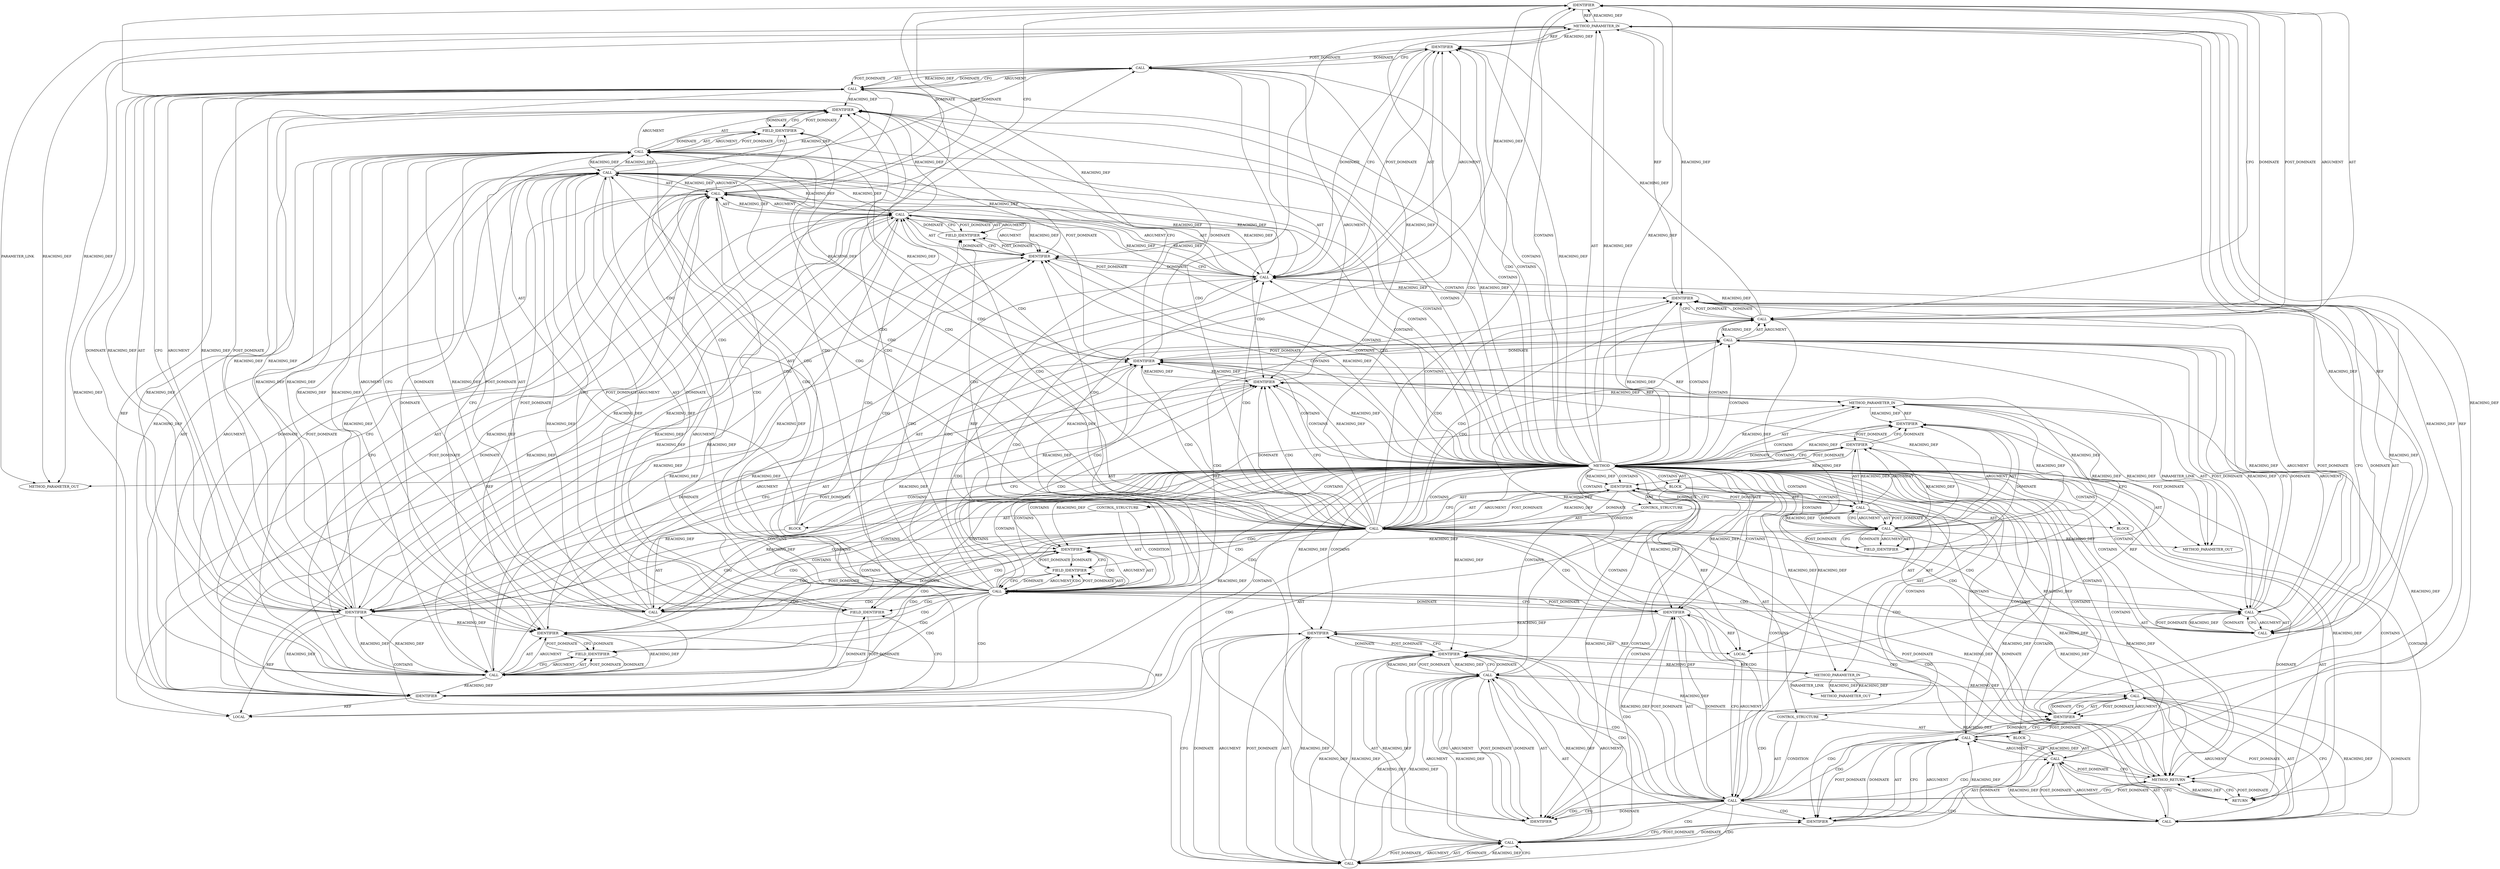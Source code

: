 digraph {
  3040 [label=IDENTIFIER ORDER=1 ARGUMENT_INDEX=1 CODE="sg" COLUMN_NUMBER=4 LINE_NUMBER=948 TYPE_FULL_NAME="scatterlist**" NAME="sg"]
  3052 [label=CONTROL_STRUCTURE CONTROL_STRUCTURE_TYPE="IF" ORDER=6 PARSER_TYPE_NAME="CASTIfStatement" ARGUMENT_INDEX=-1 CODE="if (need_padding(data_len))" COLUMN_NUMBER=2 LINE_NUMBER=953]
  3063 [label=CALL ORDER=1 ARGUMENT_INDEX=1 CODE="*sg" COLUMN_NUMBER=3 METHOD_FULL_NAME="<operator>.indirection" LINE_NUMBER=955 TYPE_FULL_NAME="<empty>" DISPATCH_TYPE="STATIC_DISPATCH" SIGNATURE="" NAME="<operator>.indirection"]
  3066 [label=CALL ORDER=1 ARGUMENT_INDEX=1 CODE="*sg" COLUMN_NUMBER=17 METHOD_FULL_NAME="<operator>.indirection" LINE_NUMBER=955 TYPE_FULL_NAME="<empty>" DISPATCH_TYPE="STATIC_DISPATCH" SIGNATURE="" NAME="<operator>.indirection"]
  3059 [label=IDENTIFIER ORDER=2 ARGUMENT_INDEX=2 CODE="pad" COLUMN_NUMBER=19 LINE_NUMBER=954 TYPE_FULL_NAME="u8*" NAME="pad"]
  3031 [label=FIELD_IDENTIFIER ORDER=2 ARGUMENT_INDEX=2 CODE="bv_page" COLUMN_NUMBER=20 LINE_NUMBER=947 CANONICAL_NAME="bv_page"]
  3010 [label=IDENTIFIER ORDER=1 ARGUMENT_INDEX=1 CODE="data_len" COLUMN_NUMBER=6 LINE_NUMBER=939 TYPE_FULL_NAME="int" NAME="data_len"]
  3049 [label=CALL ORDER=2 ARGUMENT_INDEX=-1 CODE="cursor->total_resid" COLUMN_NUMBER=11 METHOD_FULL_NAME="<operator>.indirectFieldAccess" LINE_NUMBER=951 TYPE_FULL_NAME="<empty>" DISPATCH_TYPE="STATIC_DISPATCH" SIGNATURE="" NAME="<operator>.indirectFieldAccess"]
  3047 [label=IDENTIFIER ORDER=1 ARGUMENT_INDEX=1 CODE="bv" COLUMN_NUMBER=33 LINE_NUMBER=950 TYPE_FULL_NAME="bio_vec" NAME="bv"]
  3017 [label=IDENTIFIER ORDER=1 ARGUMENT_INDEX=1 CODE="data_len" COLUMN_NUMBER=7 LINE_NUMBER=942 TYPE_FULL_NAME="int" NAME="data_len"]
  3036 [label=IDENTIFIER ORDER=1 ARGUMENT_INDEX=1 CODE="bv" COLUMN_NUMBER=43 LINE_NUMBER=947 TYPE_FULL_NAME="bio_vec" NAME="bv"]
  3057 [label=CALL ORDER=1 ARGUMENT_INDEX=1 CODE="*sg" COLUMN_NUMBER=14 METHOD_FULL_NAME="<operator>.indirection" LINE_NUMBER=954 TYPE_FULL_NAME="<empty>" DISPATCH_TYPE="STATIC_DISPATCH" SIGNATURE="" NAME="<operator>.indirection"]
  13098 [label=METHOD_PARAMETER_OUT ORDER=1 CODE="struct scatterlist **sg" IS_VARIADIC=false COLUMN_NUMBER=29 LINE_NUMBER=936 TYPE_FULL_NAME="scatterlist**" EVALUATION_STRATEGY="BY_VALUE" INDEX=1 NAME="sg"]
  3004 [label=METHOD_PARAMETER_IN ORDER=1 CODE="struct scatterlist **sg" IS_VARIADIC=false COLUMN_NUMBER=29 LINE_NUMBER=936 TYPE_FULL_NAME="scatterlist**" EVALUATION_STRATEGY="BY_VALUE" INDEX=1 NAME="sg"]
  3035 [label=CALL ORDER=4 ARGUMENT_INDEX=4 CODE="bv.bv_offset" COLUMN_NUMBER=43 METHOD_FULL_NAME="<operator>.fieldAccess" LINE_NUMBER=947 TYPE_FULL_NAME="<empty>" DISPATCH_TYPE="STATIC_DISPATCH" SIGNATURE="" NAME="<operator>.fieldAccess"]
  3041 [label=CALL ORDER=2 ARGUMENT_INDEX=2 CODE="sg_next(*sg)" COLUMN_NUMBER=9 METHOD_FULL_NAME="sg_next" LINE_NUMBER=948 TYPE_FULL_NAME="<empty>" DISPATCH_TYPE="STATIC_DISPATCH" SIGNATURE="" NAME="sg_next"]
  3033 [label=IDENTIFIER ORDER=1 ARGUMENT_INDEX=1 CODE="bv" COLUMN_NUMBER=32 LINE_NUMBER=947 TYPE_FULL_NAME="bio_vec" NAME="bv"]
  3064 [label=IDENTIFIER ORDER=1 ARGUMENT_INDEX=1 CODE="sg" COLUMN_NUMBER=4 LINE_NUMBER=955 TYPE_FULL_NAME="scatterlist**" NAME="sg"]
  3056 [label=CALL ORDER=1 ARGUMENT_INDEX=-1 CODE="sg_set_buf(*sg, pad, padding_len(data_len))" COLUMN_NUMBER=3 METHOD_FULL_NAME="sg_set_buf" LINE_NUMBER=954 TYPE_FULL_NAME="<empty>" DISPATCH_TYPE="STATIC_DISPATCH" SIGNATURE="" NAME="sg_set_buf"]
  3007 [label=BLOCK ORDER=4 ARGUMENT_INDEX=-1 CODE="{
	int data_len = cursor->total_resid;
	struct bio_vec bv;

	if (!data_len)
		return;

	do {
		get_bvec_at(cursor, &bv);
		sg_set_page(*sg, bv.bv_page, bv.bv_len, bv.bv_offset);
		*sg = sg_next(*sg);

		ceph_msg_data_advance(cursor, bv.bv_len);
	} while (cursor->total_resid);

	if (need_padding(data_len)) {
		sg_set_buf(*sg, pad, padding_len(data_len));
		*sg = sg_next(*sg);
	}
}" COLUMN_NUMBER=1 LINE_NUMBER=938 TYPE_FULL_NAME="void"]
  3030 [label=IDENTIFIER ORDER=1 ARGUMENT_INDEX=1 CODE="bv" COLUMN_NUMBER=20 LINE_NUMBER=947 TYPE_FULL_NAME="bio_vec" NAME="bv"]
  3061 [label=IDENTIFIER ORDER=1 ARGUMENT_INDEX=1 CODE="data_len" COLUMN_NUMBER=36 LINE_NUMBER=954 TYPE_FULL_NAME="int" NAME="data_len"]
  3067 [label=IDENTIFIER ORDER=1 ARGUMENT_INDEX=1 CODE="sg" COLUMN_NUMBER=18 LINE_NUMBER=955 TYPE_FULL_NAME="scatterlist**" NAME="sg"]
  3012 [label=IDENTIFIER ORDER=1 ARGUMENT_INDEX=1 CODE="cursor" COLUMN_NUMBER=17 LINE_NUMBER=939 TYPE_FULL_NAME="ceph_msg_data_cursor*" NAME="cursor"]
  3021 [label=BLOCK ORDER=1 ARGUMENT_INDEX=-1 CODE="{
		get_bvec_at(cursor, &bv);
		sg_set_page(*sg, bv.bv_page, bv.bv_len, bv.bv_offset);
		*sg = sg_next(*sg);

		ceph_msg_data_advance(cursor, bv.bv_len);
	}" COLUMN_NUMBER=5 LINE_NUMBER=945 TYPE_FULL_NAME="void"]
  3016 [label=CALL ORDER=1 ARGUMENT_INDEX=-1 CODE="!data_len" COLUMN_NUMBER=6 METHOD_FULL_NAME="<operator>.logicalNot" LINE_NUMBER=942 TYPE_FULL_NAME="<empty>" DISPATCH_TYPE="STATIC_DISPATCH" SIGNATURE="" NAME="<operator>.logicalNot"]
  13099 [label=METHOD_PARAMETER_OUT ORDER=2 CODE="struct ceph_msg_data_cursor *cursor" IS_VARIADIC=false COLUMN_NUMBER=8 LINE_NUMBER=937 TYPE_FULL_NAME="ceph_msg_data_cursor*" EVALUATION_STRATEGY="BY_VALUE" INDEX=2 NAME="cursor"]
  3009 [label=CALL ORDER=2 ARGUMENT_INDEX=-1 CODE="data_len = cursor->total_resid" COLUMN_NUMBER=6 METHOD_FULL_NAME="<operator>.assignment" LINE_NUMBER=939 TYPE_FULL_NAME="<empty>" DISPATCH_TYPE="STATIC_DISPATCH" SIGNATURE="" NAME="<operator>.assignment"]
  3048 [label=FIELD_IDENTIFIER ORDER=2 ARGUMENT_INDEX=2 CODE="bv_len" COLUMN_NUMBER=33 LINE_NUMBER=950 CANONICAL_NAME="bv_len"]
  3042 [label=CALL ORDER=1 ARGUMENT_INDEX=1 CODE="*sg" COLUMN_NUMBER=17 METHOD_FULL_NAME="<operator>.indirection" LINE_NUMBER=948 TYPE_FULL_NAME="<empty>" DISPATCH_TYPE="STATIC_DISPATCH" SIGNATURE="" NAME="<operator>.indirection"]
  3018 [label=BLOCK ORDER=2 ARGUMENT_INDEX=-1 CODE="<empty>" COLUMN_NUMBER=3 LINE_NUMBER=943 TYPE_FULL_NAME="void"]
  3062 [label=CALL ORDER=2 ARGUMENT_INDEX=-1 CODE="*sg = sg_next(*sg)" COLUMN_NUMBER=3 METHOD_FULL_NAME="<operator>.assignment" LINE_NUMBER=955 TYPE_FULL_NAME="<empty>" DISPATCH_TYPE="STATIC_DISPATCH" SIGNATURE="" NAME="<operator>.assignment"]
  3058 [label=IDENTIFIER ORDER=1 ARGUMENT_INDEX=1 CODE="sg" COLUMN_NUMBER=15 LINE_NUMBER=954 TYPE_FULL_NAME="scatterlist**" NAME="sg"]
  3044 [label=CALL ORDER=4 ARGUMENT_INDEX=-1 CODE="ceph_msg_data_advance(cursor, bv.bv_len)" COLUMN_NUMBER=3 METHOD_FULL_NAME="ceph_msg_data_advance" LINE_NUMBER=950 TYPE_FULL_NAME="<empty>" DISPATCH_TYPE="STATIC_DISPATCH" SIGNATURE="" NAME="ceph_msg_data_advance"]
  3054 [label=IDENTIFIER ORDER=1 ARGUMENT_INDEX=1 CODE="data_len" COLUMN_NUMBER=19 LINE_NUMBER=953 TYPE_FULL_NAME="int" NAME="data_len"]
  3037 [label=FIELD_IDENTIFIER ORDER=2 ARGUMENT_INDEX=2 CODE="bv_offset" COLUMN_NUMBER=43 LINE_NUMBER=947 CANONICAL_NAME="bv_offset"]
  3065 [label=CALL ORDER=2 ARGUMENT_INDEX=2 CODE="sg_next(*sg)" COLUMN_NUMBER=9 METHOD_FULL_NAME="sg_next" LINE_NUMBER=955 TYPE_FULL_NAME="<empty>" DISPATCH_TYPE="STATIC_DISPATCH" SIGNATURE="" NAME="sg_next"]
  3011 [label=CALL ORDER=2 ARGUMENT_INDEX=2 CODE="cursor->total_resid" COLUMN_NUMBER=17 METHOD_FULL_NAME="<operator>.indirectFieldAccess" LINE_NUMBER=939 TYPE_FULL_NAME="<empty>" DISPATCH_TYPE="STATIC_DISPATCH" SIGNATURE="" NAME="<operator>.indirectFieldAccess"]
  3015 [label=CONTROL_STRUCTURE CONTROL_STRUCTURE_TYPE="IF" ORDER=4 PARSER_TYPE_NAME="CASTIfStatement" ARGUMENT_INDEX=-1 CODE="if (!data_len)" COLUMN_NUMBER=2 LINE_NUMBER=942]
  3006 [label=METHOD_PARAMETER_IN ORDER=3 CODE="u8 *pad" IS_VARIADIC=false COLUMN_NUMBER=45 LINE_NUMBER=937 TYPE_FULL_NAME="u8*" EVALUATION_STRATEGY="BY_VALUE" INDEX=3 NAME="pad"]
  3043 [label=IDENTIFIER ORDER=1 ARGUMENT_INDEX=1 CODE="sg" COLUMN_NUMBER=18 LINE_NUMBER=948 TYPE_FULL_NAME="scatterlist**" NAME="sg"]
  3005 [label=METHOD_PARAMETER_IN ORDER=2 CODE="struct ceph_msg_data_cursor *cursor" IS_VARIADIC=false COLUMN_NUMBER=8 LINE_NUMBER=937 TYPE_FULL_NAME="ceph_msg_data_cursor*" EVALUATION_STRATEGY="BY_VALUE" INDEX=2 NAME="cursor"]
  13100 [label=METHOD_PARAMETER_OUT ORDER=3 CODE="u8 *pad" IS_VARIADIC=false COLUMN_NUMBER=45 LINE_NUMBER=937 TYPE_FULL_NAME="u8*" EVALUATION_STRATEGY="BY_VALUE" INDEX=3 NAME="pad"]
  3046 [label=CALL ORDER=2 ARGUMENT_INDEX=2 CODE="bv.bv_len" COLUMN_NUMBER=33 METHOD_FULL_NAME="<operator>.fieldAccess" LINE_NUMBER=950 TYPE_FULL_NAME="<empty>" DISPATCH_TYPE="STATIC_DISPATCH" SIGNATURE="" NAME="<operator>.fieldAccess"]
  3020 [label=CONTROL_STRUCTURE CONTROL_STRUCTURE_TYPE="DO" ORDER=5 PARSER_TYPE_NAME="CASTDoStatement" ARGUMENT_INDEX=-1 CODE="do {
		get_bvec_at(cursor, &bv);
		sg_set_page(*sg, bv.bv_page, bv.bv_len, bv.bv_offset);
		*sg = sg_next(*sg);

		ceph_msg_data_advance(cursor, bv.bv_len);
	} while (cursor->total_resid);" COLUMN_NUMBER=2 LINE_NUMBER=945]
  3045 [label=IDENTIFIER ORDER=1 ARGUMENT_INDEX=1 CODE="cursor" COLUMN_NUMBER=25 LINE_NUMBER=950 TYPE_FULL_NAME="ceph_msg_data_cursor*" NAME="cursor"]
  3068 [label=METHOD_RETURN ORDER=5 CODE="RET" COLUMN_NUMBER=1 LINE_NUMBER=936 TYPE_FULL_NAME="void" EVALUATION_STRATEGY="BY_VALUE"]
  3025 [label=IDENTIFIER ORDER=1 ARGUMENT_INDEX=1 CODE="bv" COLUMN_NUMBER=24 LINE_NUMBER=946 TYPE_FULL_NAME="bio_vec" NAME="bv"]
  3053 [label=CALL ORDER=1 ARGUMENT_INDEX=-1 CODE="need_padding(data_len)" COLUMN_NUMBER=6 METHOD_FULL_NAME="need_padding" LINE_NUMBER=953 TYPE_FULL_NAME="<empty>" DISPATCH_TYPE="STATIC_DISPATCH" SIGNATURE="" NAME="need_padding"]
  3032 [label=CALL ORDER=3 ARGUMENT_INDEX=3 CODE="bv.bv_len" COLUMN_NUMBER=32 METHOD_FULL_NAME="<operator>.fieldAccess" LINE_NUMBER=947 TYPE_FULL_NAME="<empty>" DISPATCH_TYPE="STATIC_DISPATCH" SIGNATURE="" NAME="<operator>.fieldAccess"]
  3027 [label=CALL ORDER=1 ARGUMENT_INDEX=1 CODE="*sg" COLUMN_NUMBER=15 METHOD_FULL_NAME="<operator>.indirection" LINE_NUMBER=947 TYPE_FULL_NAME="<empty>" DISPATCH_TYPE="STATIC_DISPATCH" SIGNATURE="" NAME="<operator>.indirection"]
  3003 [label=METHOD COLUMN_NUMBER=1 LINE_NUMBER=936 COLUMN_NUMBER_END=1 IS_EXTERNAL=false SIGNATURE="void init_sgs_cursor (scatterlist**,ceph_msg_data_cursor*,u8*)" NAME="init_sgs_cursor" AST_PARENT_TYPE="TYPE_DECL" AST_PARENT_FULL_NAME="messenger_v2.c:<global>" ORDER=52 CODE="static void init_sgs_cursor(struct scatterlist **sg,
			    struct ceph_msg_data_cursor *cursor, u8 *pad)
{
	int data_len = cursor->total_resid;
	struct bio_vec bv;

	if (!data_len)
		return;

	do {
		get_bvec_at(cursor, &bv);
		sg_set_page(*sg, bv.bv_page, bv.bv_len, bv.bv_offset);
		*sg = sg_next(*sg);

		ceph_msg_data_advance(cursor, bv.bv_len);
	} while (cursor->total_resid);

	if (need_padding(data_len)) {
		sg_set_buf(*sg, pad, padding_len(data_len));
		*sg = sg_next(*sg);
	}
}" FULL_NAME="init_sgs_cursor" LINE_NUMBER_END=957 FILENAME="messenger_v2.c"]
  3060 [label=CALL ORDER=3 ARGUMENT_INDEX=3 CODE="padding_len(data_len)" COLUMN_NUMBER=24 METHOD_FULL_NAME="padding_len" LINE_NUMBER=954 TYPE_FULL_NAME="<empty>" DISPATCH_TYPE="STATIC_DISPATCH" SIGNATURE="" NAME="padding_len"]
  3038 [label=CALL ORDER=3 ARGUMENT_INDEX=-1 CODE="*sg = sg_next(*sg)" COLUMN_NUMBER=3 METHOD_FULL_NAME="<operator>.assignment" LINE_NUMBER=948 TYPE_FULL_NAME="<empty>" DISPATCH_TYPE="STATIC_DISPATCH" SIGNATURE="" NAME="<operator>.assignment"]
  3039 [label=CALL ORDER=1 ARGUMENT_INDEX=1 CODE="*sg" COLUMN_NUMBER=3 METHOD_FULL_NAME="<operator>.indirection" LINE_NUMBER=948 TYPE_FULL_NAME="<empty>" DISPATCH_TYPE="STATIC_DISPATCH" SIGNATURE="" NAME="<operator>.indirection"]
  3055 [label=BLOCK ORDER=2 ARGUMENT_INDEX=-1 CODE="{
		sg_set_buf(*sg, pad, padding_len(data_len));
		*sg = sg_next(*sg);
	}" COLUMN_NUMBER=30 LINE_NUMBER=953 TYPE_FULL_NAME="void"]
  3014 [label=LOCAL ORDER=3 CODE="struct bio_vec bv" COLUMN_NUMBER=17 LINE_NUMBER=940 TYPE_FULL_NAME="bio_vec" NAME="bv"]
  3019 [label=RETURN ORDER=1 ARGUMENT_INDEX=1 CODE="return;" COLUMN_NUMBER=3 LINE_NUMBER=943]
  3024 [label=CALL ORDER=2 ARGUMENT_INDEX=2 CODE="&bv" COLUMN_NUMBER=23 METHOD_FULL_NAME="<operator>.addressOf" LINE_NUMBER=946 TYPE_FULL_NAME="<empty>" DISPATCH_TYPE="STATIC_DISPATCH" SIGNATURE="" NAME="<operator>.addressOf"]
  3034 [label=FIELD_IDENTIFIER ORDER=2 ARGUMENT_INDEX=2 CODE="bv_len" COLUMN_NUMBER=32 LINE_NUMBER=947 CANONICAL_NAME="bv_len"]
  3029 [label=CALL ORDER=2 ARGUMENT_INDEX=2 CODE="bv.bv_page" COLUMN_NUMBER=20 METHOD_FULL_NAME="<operator>.fieldAccess" LINE_NUMBER=947 TYPE_FULL_NAME="<empty>" DISPATCH_TYPE="STATIC_DISPATCH" SIGNATURE="" NAME="<operator>.fieldAccess"]
  3051 [label=FIELD_IDENTIFIER ORDER=2 ARGUMENT_INDEX=2 CODE="total_resid" COLUMN_NUMBER=11 LINE_NUMBER=951 CANONICAL_NAME="total_resid"]
  3028 [label=IDENTIFIER ORDER=1 ARGUMENT_INDEX=1 CODE="sg" COLUMN_NUMBER=16 LINE_NUMBER=947 TYPE_FULL_NAME="scatterlist**" NAME="sg"]
  3050 [label=IDENTIFIER ORDER=1 ARGUMENT_INDEX=1 CODE="cursor" COLUMN_NUMBER=11 LINE_NUMBER=951 TYPE_FULL_NAME="ceph_msg_data_cursor*" NAME="cursor"]
  3022 [label=CALL ORDER=1 ARGUMENT_INDEX=-1 CODE="get_bvec_at(cursor, &bv)" COLUMN_NUMBER=3 METHOD_FULL_NAME="get_bvec_at" LINE_NUMBER=946 TYPE_FULL_NAME="<empty>" DISPATCH_TYPE="STATIC_DISPATCH" SIGNATURE="" NAME="get_bvec_at"]
  3026 [label=CALL ORDER=2 ARGUMENT_INDEX=-1 CODE="sg_set_page(*sg, bv.bv_page, bv.bv_len, bv.bv_offset)" COLUMN_NUMBER=3 METHOD_FULL_NAME="sg_set_page" LINE_NUMBER=947 TYPE_FULL_NAME="<empty>" DISPATCH_TYPE="STATIC_DISPATCH" SIGNATURE="" NAME="sg_set_page"]
  3008 [label=LOCAL ORDER=1 CODE="int data_len" COLUMN_NUMBER=6 LINE_NUMBER=939 TYPE_FULL_NAME="int" NAME="data_len"]
  3013 [label=FIELD_IDENTIFIER ORDER=2 ARGUMENT_INDEX=2 CODE="total_resid" COLUMN_NUMBER=17 LINE_NUMBER=939 CANONICAL_NAME="total_resid"]
  3023 [label=IDENTIFIER ORDER=1 ARGUMENT_INDEX=1 CODE="cursor" COLUMN_NUMBER=15 LINE_NUMBER=946 TYPE_FULL_NAME="ceph_msg_data_cursor*" NAME="cursor"]
  3049 -> 3031 [label=CDG ]
  3062 -> 3063 [label=ARGUMENT ]
  3042 -> 3043 [label=AST ]
  3010 -> 3003 [label=POST_DOMINATE ]
  3016 -> 3046 [label=CDG ]
  3025 -> 3036 [label=REACHING_DEF VARIABLE="bv"]
  3032 -> 3026 [label=REACHING_DEF VARIABLE="bv.bv_len"]
  3016 -> 3041 [label=CDG ]
  3057 -> 3056 [label=REACHING_DEF VARIABLE="*sg"]
  3011 -> 3023 [label=REACHING_DEF VARIABLE="cursor->total_resid"]
  3046 -> 3033 [label=REACHING_DEF VARIABLE="bv.bv_len"]
  3003 -> 3011 [label=CONTAINS ]
  3049 -> 3028 [label=CDG ]
  3026 -> 3035 [label=AST ]
  3049 -> 3022 [label=CDG ]
  3016 -> 3023 [label=CFG ]
  3010 -> 3009 [label=REACHING_DEF VARIABLE="data_len"]
  3060 -> 3056 [label=DOMINATE ]
  3038 -> 3045 [label=DOMINATE ]
  3021 -> 3044 [label=AST ]
  3054 -> 3053 [label=DOMINATE ]
  3046 -> 3044 [label=REACHING_DEF VARIABLE="bv.bv_len"]
  3046 -> 3048 [label=AST ]
  3039 -> 3040 [label=POST_DOMINATE ]
  3029 -> 3026 [label=REACHING_DEF VARIABLE="bv.bv_page"]
  3032 -> 3047 [label=REACHING_DEF VARIABLE="bv.bv_len"]
  3049 -> 3037 [label=CDG ]
  3015 -> 3018 [label=AST ]
  3016 -> 3017 [label=AST ]
  3055 -> 3062 [label=AST ]
  3011 -> 3045 [label=REACHING_DEF VARIABLE="cursor->total_resid"]
  3049 -> 3024 [label=CDG ]
  3010 -> 3017 [label=REACHING_DEF VARIABLE="data_len"]
  3003 -> 3050 [label=CONTAINS ]
  3026 -> 3040 [label=CFG ]
  3054 -> 3049 [label=POST_DOMINATE ]
  3027 -> 3030 [label=DOMINATE ]
  3003 -> 3013 [label=CONTAINS ]
  3020 -> 3021 [label=AST ]
  3029 -> 3033 [label=DOMINATE ]
  3024 -> 3025 [label=AST ]
  3003 -> 3030 [label=CONTAINS ]
  3016 -> 3034 [label=CDG ]
  3035 -> 3033 [label=REACHING_DEF VARIABLE="bv.bv_offset"]
  3032 -> 3033 [label=ARGUMENT ]
  3007 -> 3014 [label=AST ]
  3053 -> 3058 [label=DOMINATE ]
  3042 -> 3041 [label=REACHING_DEF VARIABLE="*sg"]
  3025 -> 3014 [label=REF ]
  3039 -> 3027 [label=REACHING_DEF VARIABLE="*sg"]
  3003 -> 3023 [label=REACHING_DEF VARIABLE=""]
  3043 -> 3004 [label=REF ]
  3012 -> 3005 [label=REF ]
  3004 -> 3028 [label=REACHING_DEF VARIABLE="sg"]
  3035 -> 3027 [label=REACHING_DEF VARIABLE="bv.bv_offset"]
  3045 -> 3050 [label=REACHING_DEF VARIABLE="cursor"]
  3064 -> 3063 [label=DOMINATE ]
  3026 -> 3040 [label=DOMINATE ]
  3062 -> 3065 [label=POST_DOMINATE ]
  3026 -> 3032 [label=ARGUMENT ]
  3003 -> 3051 [label=CONTAINS ]
  3027 -> 3028 [label=POST_DOMINATE ]
  3010 -> 3012 [label=CFG ]
  3003 -> 3020 [label=CONTAINS ]
  3053 -> 3058 [label=CDG ]
  3048 -> 3046 [label=CFG ]
  3028 -> 3022 [label=POST_DOMINATE ]
  3003 -> 3055 [label=CONTAINS ]
  3003 -> 3024 [label=CONTAINS ]
  3003 -> 3006 [label=AST ]
  3057 -> 3059 [label=CFG ]
  3035 -> 3029 [label=REACHING_DEF VARIABLE="bv.bv_offset"]
  3016 -> 3017 [label=ARGUMENT ]
  3027 -> 3042 [label=REACHING_DEF VARIABLE="*sg"]
  3038 -> 3041 [label=ARGUMENT ]
  3063 -> 3064 [label=ARGUMENT ]
  3049 -> 3050 [label=CDG ]
  3049 -> 3035 [label=CDG ]
  3061 -> 3059 [label=POST_DOMINATE ]
  3066 -> 3067 [label=AST ]
  3003 -> 3016 [label=CONTAINS ]
  3026 -> 3035 [label=POST_DOMINATE ]
  3046 -> 3030 [label=REACHING_DEF VARIABLE="bv.bv_len"]
  3016 -> 3049 [label=CDG ]
  3003 -> 3029 [label=CONTAINS ]
  3046 -> 3047 [label=ARGUMENT ]
  3032 -> 3029 [label=REACHING_DEF VARIABLE="bv.bv_len"]
  3052 -> 3053 [label=AST ]
  3024 -> 3022 [label=REACHING_DEF VARIABLE="&bv"]
  3059 -> 3006 [label=REF ]
  3007 -> 3009 [label=AST ]
  3003 -> 3064 [label=CONTAINS ]
  3023 -> 3005 [label=REF ]
  3044 -> 3045 [label=ARGUMENT ]
  3066 -> 3065 [label=CFG ]
  3003 -> 3040 [label=CONTAINS ]
  3005 -> 13099 [label=REACHING_DEF VARIABLE="cursor"]
  3005 -> 13099 [label=REACHING_DEF VARIABLE="cursor"]
  3016 -> 3023 [label=DOMINATE ]
  3042 -> 3041 [label=DOMINATE ]
  3003 -> 3042 [label=CONTAINS ]
  3037 -> 3035 [label=CFG ]
  3022 -> 3024 [label=AST ]
  3009 -> 3017 [label=DOMINATE ]
  3068 -> 3053 [label=POST_DOMINATE ]
  3028 -> 3027 [label=DOMINATE ]
  3031 -> 3029 [label=DOMINATE ]
  3006 -> 13100 [label=PARAMETER_LINK ]
  3058 -> 3057 [label=DOMINATE ]
  3035 -> 3037 [label=ARGUMENT ]
  3003 -> 3032 [label=CONTAINS ]
  3003 -> 3041 [label=CONTAINS ]
  3005 -> 3012 [label=REACHING_DEF VARIABLE="cursor"]
  3023 -> 3025 [label=CFG ]
  3029 -> 3047 [label=REACHING_DEF VARIABLE="bv.bv_page"]
  3011 -> 3050 [label=REACHING_DEF VARIABLE="cursor->total_resid"]
  3056 -> 3064 [label=DOMINATE ]
  3003 -> 3047 [label=REACHING_DEF VARIABLE=""]
  3024 -> 3047 [label=REACHING_DEF VARIABLE="&bv"]
  3027 -> 3030 [label=CFG ]
  3039 -> 3028 [label=REACHING_DEF VARIABLE="*sg"]
  3003 -> 3019 [label=REACHING_DEF VARIABLE=""]
  3003 -> 3053 [label=CONTAINS ]
  3057 -> 3060 [label=REACHING_DEF VARIABLE="*sg"]
  3011 -> 3012 [label=AST ]
  3026 -> 3027 [label=ARGUMENT ]
  3009 -> 3068 [label=REACHING_DEF VARIABLE="data_len = cursor->total_resid"]
  3003 -> 3059 [label=REACHING_DEF VARIABLE=""]
  3065 -> 3066 [label=POST_DOMINATE ]
  3025 -> 3046 [label=REACHING_DEF VARIABLE="bv"]
  3057 -> 3067 [label=REACHING_DEF VARIABLE="*sg"]
  3065 -> 3062 [label=CFG ]
  3027 -> 3032 [label=REACHING_DEF VARIABLE="*sg"]
  3047 -> 3045 [label=POST_DOMINATE ]
  3018 -> 3019 [label=AST ]
  3023 -> 3022 [label=REACHING_DEF VARIABLE="cursor"]
  3022 -> 3024 [label=ARGUMENT ]
  3065 -> 3066 [label=ARGUMENT ]
  3059 -> 3056 [label=REACHING_DEF VARIABLE="pad"]
  3029 -> 3030 [label=ARGUMENT ]
  3029 -> 3033 [label=REACHING_DEF VARIABLE="bv.bv_page"]
  3041 -> 3042 [label=ARGUMENT ]
  3003 -> 3017 [label=CONTAINS ]
  3003 -> 3035 [label=CONTAINS ]
  3003 -> 13098 [label=AST ]
  3049 -> 3054 [label=DOMINATE ]
  3057 -> 3059 [label=DOMINATE ]
  3003 -> 3054 [label=REACHING_DEF VARIABLE=""]
  3027 -> 3028 [label=AST ]
  3006 -> 13100 [label=REACHING_DEF VARIABLE="pad"]
  3006 -> 13100 [label=REACHING_DEF VARIABLE="pad"]
  3003 -> 3066 [label=CONTAINS ]
  3049 -> 3041 [label=CDG ]
  3036 -> 3037 [label=CFG ]
  3046 -> 3044 [label=CFG ]
  3042 -> 3041 [label=CFG ]
  3015 -> 3016 [label=CONDITION ]
  3032 -> 3036 [label=CFG ]
  3009 -> 3010 [label=ARGUMENT ]
  3063 -> 3064 [label=POST_DOMINATE ]
  3025 -> 3024 [label=CFG ]
  3004 -> 3068 [label=REACHING_DEF VARIABLE="sg"]
  3003 -> 3061 [label=CONTAINS ]
  3003 -> 3009 [label=CONTAINS ]
  3016 -> 3029 [label=CDG ]
  3049 -> 3023 [label=CDG ]
  3066 -> 3067 [label=POST_DOMINATE ]
  3053 -> 3068 [label=CFG ]
  3003 -> 13099 [label=AST ]
  3017 -> 3008 [label=REF ]
  3048 -> 3047 [label=POST_DOMINATE ]
  3034 -> 3032 [label=DOMINATE ]
  3010 -> 3012 [label=DOMINATE ]
  3033 -> 3034 [label=CFG ]
  3011 -> 3013 [label=ARGUMENT ]
  3035 -> 3036 [label=ARGUMENT ]
  3003 -> 3037 [label=CONTAINS ]
  3003 -> 3058 [label=CONTAINS ]
  3003 -> 3030 [label=REACHING_DEF VARIABLE=""]
  3045 -> 3044 [label=REACHING_DEF VARIABLE="cursor"]
  3003 -> 3005 [label=AST ]
  3062 -> 3065 [label=ARGUMENT ]
  3024 -> 3025 [label=ARGUMENT ]
  3021 -> 3026 [label=AST ]
  3035 -> 3047 [label=REACHING_DEF VARIABLE="bv.bv_offset"]
  3036 -> 3032 [label=POST_DOMINATE ]
  3063 -> 3064 [label=AST ]
  3050 -> 3005 [label=REF ]
  3016 -> 3032 [label=CDG ]
  3061 -> 3060 [label=REACHING_DEF VARIABLE="data_len"]
  3003 -> 3034 [label=CONTAINS ]
  3056 -> 3059 [label=ARGUMENT ]
  3003 -> 3057 [label=CONTAINS ]
  3017 -> 3016 [label=REACHING_DEF VARIABLE="data_len"]
  3035 -> 3037 [label=AST ]
  3030 -> 3027 [label=POST_DOMINATE ]
  3022 -> 3023 [label=AST ]
  3022 -> 3028 [label=DOMINATE ]
  3065 -> 3066 [label=AST ]
  3003 -> 3068 [label=AST ]
  3046 -> 3048 [label=ARGUMENT ]
  3029 -> 3036 [label=REACHING_DEF VARIABLE="bv.bv_page"]
  3046 -> 3047 [label=AST ]
  3040 -> 3039 [label=CFG ]
  3046 -> 3044 [label=DOMINATE ]
  3046 -> 3025 [label=REACHING_DEF VARIABLE="bv.bv_len"]
  3040 -> 3039 [label=DOMINATE ]
  3056 -> 3060 [label=POST_DOMINATE ]
  3017 -> 3009 [label=POST_DOMINATE ]
  3027 -> 3040 [label=REACHING_DEF VARIABLE="*sg"]
  3027 -> 3029 [label=REACHING_DEF VARIABLE="*sg"]
  3003 -> 3018 [label=CONTAINS ]
  3067 -> 3063 [label=POST_DOMINATE ]
  3003 -> 3027 [label=CONTAINS ]
  3044 -> 3050 [label=DOMINATE ]
  3045 -> 3023 [label=REACHING_DEF VARIABLE="cursor"]
  3041 -> 3038 [label=REACHING_DEF VARIABLE="sg_next(*sg)"]
  3034 -> 3033 [label=POST_DOMINATE ]
  3039 -> 3040 [label=ARGUMENT ]
  3003 -> 3004 [label=REACHING_DEF VARIABLE=""]
  3053 -> 3054 [label=ARGUMENT ]
  3003 -> 3012 [label=REACHING_DEF VARIABLE=""]
  3065 -> 3062 [label=DOMINATE ]
  3017 -> 3016 [label=DOMINATE ]
  3053 -> 3063 [label=CDG ]
  3056 -> 3057 [label=AST ]
  3003 -> 3040 [label=REACHING_DEF VARIABLE=""]
  3010 -> 3008 [label=REF ]
  3066 -> 3065 [label=REACHING_DEF VARIABLE="*sg"]
  3004 -> 3067 [label=REACHING_DEF VARIABLE="sg"]
  3038 -> 3039 [label=AST ]
  3003 -> 3052 [label=CONTAINS ]
  3016 -> 3053 [label=CDG ]
  3003 -> 3064 [label=REACHING_DEF VARIABLE=""]
  3065 -> 3062 [label=REACHING_DEF VARIABLE="sg_next(*sg)"]
  3067 -> 3066 [label=DOMINATE ]
  3003 -> 3043 [label=CONTAINS ]
  3009 -> 3017 [label=CFG ]
  3011 -> 3013 [label=AST ]
  3003 -> 3047 [label=CONTAINS ]
  3021 -> 3038 [label=AST ]
  3009 -> 3011 [label=AST ]
  3035 -> 3026 [label=DOMINATE ]
  3025 -> 3047 [label=REACHING_DEF VARIABLE="bv"]
  3049 -> 3034 [label=CDG ]
  3003 -> 3033 [label=CONTAINS ]
  3009 -> 3011 [label=POST_DOMINATE ]
  3061 -> 3060 [label=CFG ]
  3065 -> 3063 [label=REACHING_DEF VARIABLE="sg_next(*sg)"]
  3046 -> 3036 [label=REACHING_DEF VARIABLE="bv.bv_len"]
  3032 -> 3036 [label=DOMINATE ]
  3059 -> 3057 [label=POST_DOMINATE ]
  3003 -> 3067 [label=CONTAINS ]
  3003 -> 3010 [label=DOMINATE ]
  3043 -> 3039 [label=POST_DOMINATE ]
  3016 -> 3022 [label=CDG ]
  3035 -> 3036 [label=REACHING_DEF VARIABLE="bv.bv_offset"]
  3057 -> 3058 [label=ARGUMENT ]
  3044 -> 3046 [label=POST_DOMINATE ]
  3045 -> 3047 [label=CFG ]
  3016 -> 3048 [label=CDG ]
  3062 -> 3065 [label=AST ]
  3016 -> 3019 [label=CDG ]
  3034 -> 3032 [label=CFG ]
  3003 -> 3025 [label=REACHING_DEF VARIABLE=""]
  3035 -> 3032 [label=REACHING_DEF VARIABLE="bv.bv_offset"]
  3003 -> 3039 [label=CONTAINS ]
  3003 -> 3050 [label=REACHING_DEF VARIABLE=""]
  3016 -> 3033 [label=CDG ]
  3011 -> 3009 [label=REACHING_DEF VARIABLE="cursor->total_resid"]
  3016 -> 3037 [label=CDG ]
  3068 -> 3062 [label=POST_DOMINATE ]
  3039 -> 3057 [label=REACHING_DEF VARIABLE="*sg"]
  3016 -> 3031 [label=CDG ]
  3061 -> 3008 [label=REF ]
  3003 -> 3028 [label=CONTAINS ]
  3049 -> 3042 [label=CDG ]
  3025 -> 3033 [label=REACHING_DEF VARIABLE="bv"]
  3050 -> 3051 [label=CFG ]
  3004 -> 3058 [label=REACHING_DEF VARIABLE="sg"]
  3016 -> 3050 [label=CDG ]
  3035 -> 3037 [label=POST_DOMINATE ]
  3003 -> 3063 [label=CONTAINS ]
  3016 -> 3027 [label=CDG ]
  3053 -> 3062 [label=CDG ]
  3057 -> 3058 [label=POST_DOMINATE ]
  3049 -> 3050 [label=ARGUMENT ]
  3037 -> 3036 [label=POST_DOMINATE ]
  3003 -> 3043 [label=REACHING_DEF VARIABLE=""]
  3032 -> 3035 [label=REACHING_DEF VARIABLE="bv.bv_len"]
  3047 -> 3048 [label=DOMINATE ]
  3003 -> 3026 [label=CONTAINS ]
  3052 -> 3055 [label=AST ]
  3038 -> 3045 [label=CFG ]
  3032 -> 3034 [label=POST_DOMINATE ]
  3048 -> 3046 [label=DOMINATE ]
  3011 -> 3012 [label=ARGUMENT ]
  3016 -> 3017 [label=POST_DOMINATE ]
  3024 -> 3025 [label=REACHING_DEF VARIABLE="&bv"]
  3049 -> 3045 [label=CDG ]
  3041 -> 3038 [label=CFG ]
  3029 -> 3030 [label=REACHING_DEF VARIABLE="bv.bv_page"]
  3029 -> 3031 [label=POST_DOMINATE ]
  3038 -> 3041 [label=AST ]
  3005 -> 3023 [label=REACHING_DEF VARIABLE="cursor"]
  3016 -> 3047 [label=CDG ]
  3025 -> 3032 [label=REACHING_DEF VARIABLE="bv"]
  3016 -> 3040 [label=CDG ]
  3050 -> 3051 [label=DOMINATE ]
  3022 -> 3023 [label=ARGUMENT ]
  3003 -> 3033 [label=REACHING_DEF VARIABLE=""]
  3047 -> 3014 [label=REF ]
  3003 -> 3067 [label=REACHING_DEF VARIABLE=""]
  3016 -> 3026 [label=CDG ]
  3027 -> 3035 [label=REACHING_DEF VARIABLE="*sg"]
  3009 -> 3010 [label=AST ]
  3016 -> 3019 [label=DOMINATE ]
  3044 -> 3050 [label=CFG ]
  3035 -> 3036 [label=AST ]
  3041 -> 3042 [label=AST ]
  3027 -> 3028 [label=ARGUMENT ]
  3056 -> 3060 [label=ARGUMENT ]
  3025 -> 3023 [label=POST_DOMINATE ]
  3030 -> 3031 [label=DOMINATE ]
  3029 -> 3032 [label=REACHING_DEF VARIABLE="bv.bv_page"]
  3016 -> 3036 [label=CDG ]
  3049 -> 3038 [label=CDG ]
  3005 -> 3068 [label=REACHING_DEF VARIABLE="cursor"]
  3038 -> 3041 [label=POST_DOMINATE ]
  3012 -> 3013 [label=DOMINATE ]
  3016 -> 3042 [label=CDG ]
  3016 -> 3028 [label=CDG ]
  3003 -> 3058 [label=REACHING_DEF VARIABLE=""]
  3064 -> 3004 [label=REF ]
  3029 -> 3031 [label=AST ]
  3056 -> 3057 [label=ARGUMENT ]
  3016 -> 3023 [label=CDG ]
  3049 -> 3051 [label=ARGUMENT ]
  3006 -> 3068 [label=REACHING_DEF VARIABLE="pad"]
  3052 -> 3053 [label=CONDITION ]
  3003 -> 3021 [label=CONTAINS ]
  3003 -> 3049 [label=CONTAINS ]
  3057 -> 3064 [label=REACHING_DEF VARIABLE="*sg"]
  3029 -> 3033 [label=CFG ]
  3049 -> 3050 [label=AST ]
  3003 -> 3010 [label=CONTAINS ]
  3033 -> 3029 [label=POST_DOMINATE ]
  3015 -> 3016 [label=AST ]
  3043 -> 3042 [label=DOMINATE ]
  3040 -> 3004 [label=REF ]
  3060 -> 3056 [label=REACHING_DEF VARIABLE="padding_len(data_len)"]
  3057 -> 3058 [label=AST ]
  3003 -> 3022 [label=CONTAINS ]
  3055 -> 3056 [label=AST ]
  3011 -> 3013 [label=POST_DOMINATE ]
  3059 -> 3061 [label=CFG ]
  3003 -> 3007 [label=AST ]
  3032 -> 3046 [label=REACHING_DEF VARIABLE="bv.bv_len"]
  3003 -> 13100 [label=AST ]
  3007 -> 3015 [label=AST ]
  3042 -> 3043 [label=ARGUMENT ]
  3007 -> 3020 [label=AST ]
  3016 -> 3039 [label=CDG ]
  3019 -> 3068 [label=REACHING_DEF VARIABLE="<RET>"]
  3049 -> 3039 [label=CDG ]
  3031 -> 3029 [label=CFG ]
  3054 -> 3061 [label=REACHING_DEF VARIABLE="data_len"]
  3024 -> 3022 [label=DOMINATE ]
  3003 -> 3056 [label=CONTAINS ]
  3013 -> 3011 [label=CFG ]
  3016 -> 3068 [label=REACHING_DEF VARIABLE="!data_len"]
  3025 -> 3030 [label=REACHING_DEF VARIABLE="bv"]
  3011 -> 3010 [label=REACHING_DEF VARIABLE="cursor->total_resid"]
  3054 -> 3008 [label=REF ]
  3049 -> 3048 [label=CDG ]
  3047 -> 3048 [label=CFG ]
  3035 -> 3026 [label=REACHING_DEF VARIABLE="bv.bv_offset"]
  3060 -> 3056 [label=CFG ]
  3053 -> 3056 [label=CDG ]
  3006 -> 3059 [label=REACHING_DEF VARIABLE="pad"]
  3053 -> 3054 [label=POST_DOMINATE ]
  3056 -> 3059 [label=AST ]
  3003 -> 3017 [label=REACHING_DEF VARIABLE=""]
  3053 -> 3066 [label=CDG ]
  3039 -> 3058 [label=REACHING_DEF VARIABLE="*sg"]
  3016 -> 3051 [label=CDG ]
  3017 -> 3054 [label=REACHING_DEF VARIABLE="data_len"]
  3030 -> 3031 [label=CFG ]
  3029 -> 3030 [label=AST ]
  3039 -> 3040 [label=AST ]
  3049 -> 3032 [label=CDG ]
  3035 -> 3026 [label=CFG ]
  3025 -> 3024 [label=REACHING_DEF VARIABLE="bv"]
  3053 -> 3067 [label=CDG ]
  3060 -> 3061 [label=AST ]
  3067 -> 3066 [label=CFG ]
  3045 -> 3038 [label=POST_DOMINATE ]
  3024 -> 3033 [label=REACHING_DEF VARIABLE="&bv"]
  3032 -> 3034 [label=ARGUMENT ]
  3049 -> 3036 [label=CDG ]
  3049 -> 3054 [label=CFG ]
  3064 -> 3063 [label=CFG ]
  3003 -> 3012 [label=CONTAINS ]
  3036 -> 3014 [label=REF ]
  3003 -> 3019 [label=CONTAINS ]
  3003 -> 3045 [label=REACHING_DEF VARIABLE=""]
  3027 -> 3026 [label=REACHING_DEF VARIABLE="*sg"]
  3044 -> 3045 [label=AST ]
  3003 -> 3060 [label=CONTAINS ]
  3016 -> 3030 [label=CDG ]
  3003 -> 3036 [label=REACHING_DEF VARIABLE=""]
  3049 -> 3029 [label=CDG ]
  3003 -> 3005 [label=REACHING_DEF VARIABLE=""]
  3049 -> 3033 [label=CDG ]
  3017 -> 3016 [label=CFG ]
  3025 -> 3024 [label=DOMINATE ]
  3060 -> 3061 [label=POST_DOMINATE ]
  3060 -> 3061 [label=ARGUMENT ]
  3016 -> 3044 [label=CDG ]
  3062 -> 3068 [label=CFG ]
  3003 -> 3038 [label=CONTAINS ]
  3024 -> 3022 [label=CFG ]
  3053 -> 3057 [label=CDG ]
  3026 -> 3029 [label=ARGUMENT ]
  3046 -> 3045 [label=REACHING_DEF VARIABLE="bv.bv_len"]
  3029 -> 3031 [label=ARGUMENT ]
  3060 -> 3057 [label=REACHING_DEF VARIABLE="padding_len(data_len)"]
  3003 -> 3048 [label=CONTAINS ]
  3011 -> 3009 [label=DOMINATE ]
  3042 -> 3043 [label=POST_DOMINATE ]
  3026 -> 3027 [label=AST ]
  3027 -> 3043 [label=REACHING_DEF VARIABLE="*sg"]
  3004 -> 3043 [label=REACHING_DEF VARIABLE="sg"]
  3029 -> 3025 [label=REACHING_DEF VARIABLE="bv.bv_page"]
  3016 -> 3054 [label=CDG ]
  3049 -> 3044 [label=CDG ]
  3066 -> 3067 [label=ARGUMENT ]
  3013 -> 3011 [label=DOMINATE ]
  3053 -> 3060 [label=CDG ]
  3049 -> 3027 [label=CDG ]
  3046 -> 3048 [label=POST_DOMINATE ]
  3003 -> 3044 [label=CONTAINS ]
  3053 -> 3064 [label=CDG ]
  3003 -> 3004 [label=AST ]
  3026 -> 3035 [label=ARGUMENT ]
  3016 -> 3043 [label=CDG ]
  3058 -> 3057 [label=CFG ]
  3057 -> 3066 [label=REACHING_DEF VARIABLE="*sg"]
  3056 -> 3060 [label=AST ]
  3039 -> 3038 [label=REACHING_DEF VARIABLE="*sg"]
  3024 -> 3025 [label=POST_DOMINATE ]
  3060 -> 3059 [label=REACHING_DEF VARIABLE="padding_len(data_len)"]
  3003 -> 3010 [label=CFG ]
  3062 -> 3063 [label=AST ]
  3049 -> 3043 [label=CDG ]
  3035 -> 3030 [label=REACHING_DEF VARIABLE="bv.bv_offset"]
  3024 -> 3036 [label=REACHING_DEF VARIABLE="&bv"]
  3045 -> 3047 [label=DOMINATE ]
  3032 -> 3034 [label=AST ]
  3004 -> 3064 [label=REACHING_DEF VARIABLE="sg"]
  3016 -> 3025 [label=CDG ]
  3058 -> 3004 [label=REF ]
  3016 -> 3035 [label=CDG ]
  3031 -> 3030 [label=POST_DOMINATE ]
  3003 -> 3045 [label=CONTAINS ]
  3049 -> 3030 [label=CDG ]
  3022 -> 3024 [label=POST_DOMINATE ]
  3066 -> 3065 [label=DOMINATE ]
  3061 -> 3060 [label=DOMINATE ]
  3003 -> 3006 [label=REACHING_DEF VARIABLE=""]
  3063 -> 3067 [label=DOMINATE ]
  3043 -> 3042 [label=CFG ]
  3063 -> 3062 [label=REACHING_DEF VARIABLE="*sg"]
  3053 -> 3061 [label=CDG ]
  3059 -> 3061 [label=DOMINATE ]
  3049 -> 3051 [label=CDG ]
  3049 -> 3023 [label=CFG ]
  3049 -> 3046 [label=CDG ]
  3033 -> 3014 [label=REF ]
  3046 -> 3032 [label=REACHING_DEF VARIABLE="bv.bv_len"]
  3059 -> 3060 [label=REACHING_DEF VARIABLE="pad"]
  3025 -> 3029 [label=REACHING_DEF VARIABLE="bv"]
  3050 -> 3044 [label=POST_DOMINATE ]
  3026 -> 3029 [label=AST ]
  3024 -> 3030 [label=REACHING_DEF VARIABLE="&bv"]
  3016 -> 3068 [label=DOMINATE ]
  3051 -> 3049 [label=DOMINATE ]
  3009 -> 3011 [label=ARGUMENT ]
  3005 -> 13099 [label=PARAMETER_LINK ]
  3011 -> 13099 [label=REACHING_DEF VARIABLE="cursor->total_resid"]
  3028 -> 3027 [label=CFG ]
  3004 -> 13098 [label=PARAMETER_LINK ]
  3003 -> 3007 [label=CONTAINS ]
  3011 -> 3068 [label=REACHING_DEF VARIABLE="cursor->total_resid"]
  3036 -> 3037 [label=DOMINATE ]
  3063 -> 3067 [label=CFG ]
  3016 -> 3038 [label=CDG ]
  3003 -> 3054 [label=CONTAINS ]
  3016 -> 3019 [label=CFG ]
  3023 -> 3025 [label=DOMINATE ]
  3033 -> 3034 [label=DOMINATE ]
  3041 -> 3038 [label=DOMINATE ]
  3005 -> 3011 [label=REACHING_DEF VARIABLE="cursor"]
  3004 -> 13098 [label=REACHING_DEF VARIABLE="sg"]
  3004 -> 13098 [label=REACHING_DEF VARIABLE="sg"]
  3053 -> 3059 [label=CDG ]
  3026 -> 3032 [label=AST ]
  3003 -> 3059 [label=CONTAINS ]
  3037 -> 3035 [label=DOMINATE ]
  3068 -> 3019 [label=POST_DOMINATE ]
  3053 -> 3058 [label=CFG ]
  3016 -> 3024 [label=CDG ]
  3067 -> 3004 [label=REF ]
  3003 -> 3028 [label=REACHING_DEF VARIABLE=""]
  3022 -> 3028 [label=CFG ]
  3025 -> 3035 [label=REACHING_DEF VARIABLE="bv"]
  3029 -> 3027 [label=REACHING_DEF VARIABLE="bv.bv_page"]
  3011 -> 3009 [label=CFG ]
  3049 -> 3051 [label=POST_DOMINATE ]
  3044 -> 3046 [label=AST ]
  3049 -> 3026 [label=CDG ]
  3029 -> 3035 [label=REACHING_DEF VARIABLE="bv.bv_page"]
  3051 -> 3050 [label=POST_DOMINATE ]
  3012 -> 3010 [label=POST_DOMINATE ]
  3004 -> 3040 [label=REACHING_DEF VARIABLE="sg"]
  3038 -> 3039 [label=ARGUMENT ]
  3059 -> 3057 [label=REACHING_DEF VARIABLE="pad"]
  3007 -> 3052 [label=AST ]
  3003 -> 3062 [label=CONTAINS ]
  3054 -> 3053 [label=REACHING_DEF VARIABLE="data_len"]
  3003 -> 3015 [label=CONTAINS ]
  3003 -> 3046 [label=CONTAINS ]
  3003 -> 3023 [label=CONTAINS ]
  3039 -> 3043 [label=DOMINATE ]
  3049 -> 3025 [label=CDG ]
  3041 -> 3039 [label=REACHING_DEF VARIABLE="sg_next(*sg)"]
  3035 -> 3025 [label=REACHING_DEF VARIABLE="bv.bv_offset"]
  3041 -> 3042 [label=POST_DOMINATE ]
  3020 -> 3049 [label=CONDITION ]
  3003 -> 3036 [label=CONTAINS ]
  3068 -> 3016 [label=POST_DOMINATE ]
  3049 -> 3040 [label=CDG ]
  3044 -> 3046 [label=ARGUMENT ]
  3016 -> 3045 [label=CDG ]
  3017 -> 3068 [label=REACHING_DEF VARIABLE="data_len"]
  3049 -> 3047 [label=CDG ]
  3030 -> 3014 [label=REF ]
  3003 -> 3031 [label=CONTAINS ]
  3057 -> 3059 [label=REACHING_DEF VARIABLE="*sg"]
  3023 -> 3045 [label=REACHING_DEF VARIABLE="cursor"]
  3040 -> 3026 [label=POST_DOMINATE ]
  3019 -> 3068 [label=CFG ]
  3003 -> 3061 [label=REACHING_DEF VARIABLE=""]
  3032 -> 3033 [label=AST ]
  3021 -> 3022 [label=AST ]
  3053 -> 3065 [label=CDG ]
  3012 -> 3013 [label=CFG ]
  3056 -> 3064 [label=CFG ]
  3028 -> 3004 [label=REF ]
  3032 -> 3027 [label=REACHING_DEF VARIABLE="bv.bv_len"]
  3039 -> 3043 [label=CFG ]
  3053 -> 3054 [label=AST ]
  3003 -> 3065 [label=CONTAINS ]
  3051 -> 3049 [label=CFG ]
  3007 -> 3008 [label=AST ]
  3064 -> 3056 [label=POST_DOMINATE ]
  3049 -> 3049 [label=CDG ]
  3054 -> 3053 [label=CFG ]
  3045 -> 3005 [label=REF ]
  3003 -> 3025 [label=CONTAINS ]
  3045 -> 3046 [label=REACHING_DEF VARIABLE="cursor"]
  3020 -> 3049 [label=AST ]
  3049 -> 3051 [label=AST ]
  3013 -> 3012 [label=POST_DOMINATE ]
}
